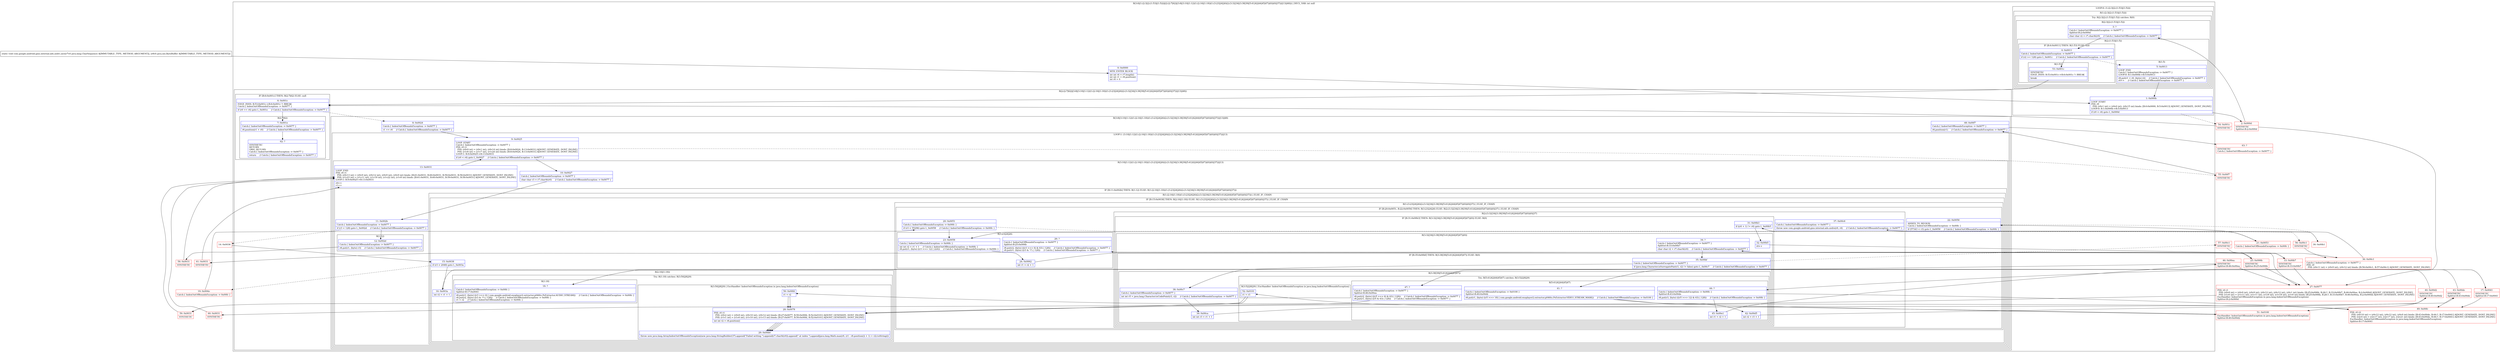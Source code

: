 digraph "CFG forcom.google.android.gms.internal.ads.zzdrc.zzc(Ljava\/lang\/CharSequence;Ljava\/nio\/ByteBuffer;)V" {
subgraph cluster_Region_1255021171 {
label = "R(3:0|(1:(2:3|(2:(1:53)|(1:5))))|(2:(2:7|62)|(3:8|(3:10|(1:12)(1:(2:16|(1:18))(1:(3:23|24|26)(2:(3:32|34|(3:38|39|(5:41|42|44|45|47))(0))(0)|37)))|13)|48))) | DECL_VAR: int null\l";
node [shape=record,color=blue];
Node_0 [shape=record,label="{0\:\ 0x0000|MTH_ENTER_BLOCK\l|int int r4 = r7.length()\lint int r1 = r8.position()\lint r0 = 0\l}"];
subgraph cluster_LoopRegion_684706994 {
label = "LOOP:0: (1:(2:3|(2:(1:53)|(1:5))))";
node [shape=record,color=blue];
Node_1 [shape=record,label="{1\:\ 0x000b|LOOP_START\lPHI: r0 \l  PHI: (r0v1 int) = (r0v0 int), (r0v15 int) binds: [B:0:0x0000, B:5:0x0013] A[DONT_GENERATE, DONT_INLINE]\lLOOP:0: B:1:0x000b\-\>B:5:0x0013\l|if (r0 \< r4) goto L_0x000d\l}"];
subgraph cluster_Region_943168644 {
label = "R(1:(2:3|(2:(1:53)|(1:5))))";
node [shape=record,color=blue];
subgraph cluster_TryCatchRegion_1203211491 {
label = "Try: R(2:3|(2:(1:53)|(1:5))) catches: R(0)";
node [shape=record,color=blue];
subgraph cluster_Region_1412163080 {
label = "R(2:3|(2:(1:53)|(1:5)))";
node [shape=record,color=blue];
Node_3 [shape=record,label="{3\:\ ?|Catch:\{ IndexOutOfBoundsException \-\> 0x0077 \}\lSplitter:B:2:0x000d\l|char char r2 = r7.charAt(r0)     \/\/ Catch:\{ IndexOutOfBoundsException \-\> 0x0077 \}\l}"];
subgraph cluster_Region_1727114401 {
label = "R(2:(1:53)|(1:5))";
node [shape=record,color=blue];
subgraph cluster_IfRegion_1978569017 {
label = "IF [B:4:0x0011] THEN: R(1:53) ELSE: null";
node [shape=record,color=blue];
Node_4 [shape=record,label="{4\:\ 0x0011|Catch:\{ IndexOutOfBoundsException \-\> 0x0077 \}\l|if (r2 \>= 128) goto L_0x001c     \/\/ Catch:\{ IndexOutOfBoundsException \-\> 0x0077 \}\l}"];
subgraph cluster_Region_2002233086 {
label = "R(1:53)";
node [shape=record,color=blue];
Node_53 [shape=record,label="{53\:\ 0x001c|SYNTHETIC\lEDGE_INSN: B:53:0x001c\-\>B:6:0x001c ?: BREAK  \l|break\l}"];
}
}
subgraph cluster_Region_2108589182 {
label = "R(1:5)";
node [shape=record,color=blue];
Node_5 [shape=record,label="{5\:\ 0x0013|LOOP_END\lCatch:\{ IndexOutOfBoundsException \-\> 0x0077 \}\lLOOP:0: B:1:0x000b\-\>B:5:0x0013\l|r8.put(r1 + r0, (byte) r2)     \/\/ Catch:\{ IndexOutOfBoundsException \-\> 0x0077 \}\lr0++     \/\/ Catch:\{ IndexOutOfBoundsException \-\> 0x0077 \}\l}"];
}
}
}
subgraph cluster_Region_1937823532 {
label = "R(0) | ExcHandler: IndexOutOfBoundsException (e java.lang.IndexOutOfBoundsException)\l";
node [shape=record,color=blue];
}
}
}
}
subgraph cluster_Region_137071915 {
label = "R(2:(2:7|62)|(3:8|(3:10|(1:12)(1:(2:16|(1:18))(1:(3:23|24|26)(2:(3:32|34|(3:38|39|(5:41|42|44|45|47))(0))(0)|37)))|13)|48))";
node [shape=record,color=blue];
subgraph cluster_IfRegion_1793633170 {
label = "IF [B:6:0x001c] THEN: R(2:7|62) ELSE: null";
node [shape=record,color=blue];
Node_6 [shape=record,label="{6\:\ 0x001c|EDGE_INSN: B:53:0x001c\-\>B:6:0x001c ?: BREAK  \lCatch:\{ IndexOutOfBoundsException \-\> 0x0077 \}\l|if (r0 == r4) goto L_0x001e     \/\/ Catch:\{ IndexOutOfBoundsException \-\> 0x0077 \}\l}"];
subgraph cluster_Region_476778040 {
label = "R(2:7|62)";
node [shape=record,color=blue];
Node_7 [shape=record,label="{7\:\ 0x001e|Catch:\{ IndexOutOfBoundsException \-\> 0x0077 \}\l|r8.position(r1 + r0)     \/\/ Catch:\{ IndexOutOfBoundsException \-\> 0x0077 \}\l}"];
Node_62 [shape=record,label="{62\:\ ?|SYNTHETIC\lRETURN\lORIG_RETURN\lCatch:\{ IndexOutOfBoundsException \-\> 0x0077 \}\l|return     \/\/ Catch:\{ IndexOutOfBoundsException \-\> 0x0077 \}\l}"];
}
}
subgraph cluster_Region_1628004583 {
label = "R(3:8|(3:10|(1:12)(1:(2:16|(1:18))(1:(3:23|24|26)(2:(3:32|34|(3:38|39|(5:41|42|44|45|47))(0))(0)|37)))|13)|48)";
node [shape=record,color=blue];
Node_8 [shape=record,label="{8\:\ 0x0024|Catch:\{ IndexOutOfBoundsException \-\> 0x0077 \}\l|r1 += r0     \/\/ Catch:\{ IndexOutOfBoundsException \-\> 0x0077 \}\l}"];
subgraph cluster_LoopRegion_575244503 {
label = "LOOP:1: (3:10|(1:12)(1:(2:16|(1:18))(1:(3:23|24|26)(2:(3:32|34|(3:38|39|(5:41|42|44|45|47))(0))(0)|37)))|13)";
node [shape=record,color=blue];
Node_9 [shape=record,label="{9\:\ 0x0025|LOOP_START\lCatch:\{ IndexOutOfBoundsException \-\> 0x0077 \}\lPHI: r0 r1 \l  PHI: (r0v9 int) = (r0v1 int), (r0v14 int) binds: [B:8:0x0024, B:13:0x0031] A[DONT_GENERATE, DONT_INLINE]\l  PHI: (r1v8 int) = (r1v7 int), (r1v24 int) binds: [B:8:0x0024, B:13:0x0031] A[DONT_GENERATE, DONT_INLINE]\lLOOP:1: B:9:0x0025\-\>B:13:0x0031\l|if (r0 \< r4) goto L_0x0027     \/\/ Catch:\{ IndexOutOfBoundsException \-\> 0x0077 \}\l}"];
subgraph cluster_Region_348917083 {
label = "R(3:10|(1:12)(1:(2:16|(1:18))(1:(3:23|24|26)(2:(3:32|34|(3:38|39|(5:41|42|44|45|47))(0))(0)|37)))|13)";
node [shape=record,color=blue];
Node_10 [shape=record,label="{10\:\ 0x0027|Catch:\{ IndexOutOfBoundsException \-\> 0x0077 \}\l|char char r3 = r7.charAt(r0)     \/\/ Catch:\{ IndexOutOfBoundsException \-\> 0x0077 \}\l}"];
subgraph cluster_IfRegion_185174863 {
label = "IF [B:11:0x002b] THEN: R(1:12) ELSE: R(1:(2:16|(1:18))(1:(3:23|24|26)(2:(3:32|34|(3:38|39|(5:41|42|44|45|47))(0))(0)|37)))";
node [shape=record,color=blue];
Node_11 [shape=record,label="{11\:\ 0x002b|Catch:\{ IndexOutOfBoundsException \-\> 0x0077 \}\l|if (r3 \< 128) goto L_0x002d     \/\/ Catch:\{ IndexOutOfBoundsException \-\> 0x0077 \}\l}"];
subgraph cluster_Region_1442689913 {
label = "R(1:12)";
node [shape=record,color=blue];
Node_12 [shape=record,label="{12\:\ 0x002d|Catch:\{ IndexOutOfBoundsException \-\> 0x0077 \}\l|r8.put(r1, (byte) r3)     \/\/ Catch:\{ IndexOutOfBoundsException \-\> 0x0077 \}\l}"];
}
subgraph cluster_Region_1666493483 {
label = "R(1:(2:16|(1:18))(1:(3:23|24|26)(2:(3:32|34|(3:38|39|(5:41|42|44|45|47))(0))(0)|37))) | ELSE_IF_CHAIN\l";
node [shape=record,color=blue];
subgraph cluster_IfRegion_2062058950 {
label = "IF [B:15:0x0038] THEN: R(2:16|(1:18)) ELSE: R(1:(3:23|24|26)(2:(3:32|34|(3:38|39|(5:41|42|44|45|47))(0))(0)|37)) | ELSE_IF_CHAIN\l";
node [shape=record,color=blue];
Node_15 [shape=record,label="{15\:\ 0x0038|if (r3 \< 2048) goto L_0x003a\l}"];
subgraph cluster_Region_565168712 {
label = "R(2:16|(1:18))";
node [shape=record,color=blue];
Node_16 [shape=record,label="{16\:\ 0x003a|int r2 = r1 + 1\l}"];
subgraph cluster_TryCatchRegion_696162025 {
label = "Try: R(1:18) catches: R(3:50|28|29)";
node [shape=record,color=blue];
subgraph cluster_Region_1502742957 {
label = "R(1:18)";
node [shape=record,color=blue];
Node_18 [shape=record,label="{18\:\ ?|Catch:\{ IndexOutOfBoundsException \-\> 0x00fc \}\lSplitter:B:17:0x0041\l|r8.put(r1, (byte) ((r3 \>\>\> 6) \| com.google.android.exoplayer2.extractor.p046ts.PsExtractor.AUDIO_STREAM))     \/\/ Catch:\{ IndexOutOfBoundsException \-\> 0x00fc \}\lr8.put(r2, (byte) ((r3 & '?') \| 128))     \/\/ Catch:\{ IndexOutOfBoundsException \-\> 0x00fc \}\lr1 = r2     \/\/ Catch:\{ IndexOutOfBoundsException \-\> 0x00fc \}\l}"];
}
subgraph cluster_Region_266879777 {
label = "R(3:50|28|29) | ExcHandler: IndexOutOfBoundsException (e java.lang.IndexOutOfBoundsException)\l";
node [shape=record,color=blue];
Node_50 [shape=record,label="{50\:\ 0x00fd|r1 = r2\l}"];
Node_28 [shape=record,label="{28\:\ 0x0078|PHI: r0 r1 \l  PHI: (r0v2 int) = (r0v8 int), (r0v10 int), (r0v12 int) binds: [B:27:0x0077, B:50:0x00fd, B:52:0x0101] A[DONT_GENERATE, DONT_INLINE]\l  PHI: (r1v1 int) = (r1v6 int), (r1v10 int), (r1v13 int) binds: [B:27:0x0077, B:50:0x00fd, B:52:0x0101] A[DONT_GENERATE, DONT_INLINE]\l|int int r2 = r8.position()\l}"];
Node_29 [shape=record,label="{29\:\ 0x00b0|throw new java.lang.ArrayIndexOutOfBoundsException(new java.lang.StringBuilder(37).append(\"Failed writing \").append(r7.charAt(r0)).append(\" at index \").append(java.lang.Math.max(r0, (r1 \- r8.position()) + 1) + r2).toString())\l}"];
}
}
}
subgraph cluster_Region_1555176797 {
label = "R(1:(3:23|24|26)(2:(3:32|34|(3:38|39|(5:41|42|44|45|47))(0))(0)|37)) | ELSE_IF_CHAIN\l";
node [shape=record,color=blue];
subgraph cluster_IfRegion_963288409 {
label = "IF [B:20:0x0051, B:22:0x0056] THEN: R(3:23|24|26) ELSE: R(2:(3:32|34|(3:38|39|(5:41|42|44|45|47))(0))(0)|37) | ELSE_IF_CHAIN\l";
node [shape=record,color=blue];
Node_20 [shape=record,label="{20\:\ 0x0051|Catch:\{ IndexOutOfBoundsException \-\> 0x00fc \}\l|if (r3 \< 55296) goto L_0x0058     \/\/ Catch:\{ IndexOutOfBoundsException \-\> 0x00fc \}\l}"];
Node_22 [shape=record,label="{22\:\ 0x0056|ADDED_TO_REGION\lCatch:\{ IndexOutOfBoundsException \-\> 0x00fc \}\l|if (57343 \< r3) goto L_0x0058     \/\/ Catch:\{ IndexOutOfBoundsException \-\> 0x00fc \}\l}"];
subgraph cluster_Region_1735740616 {
label = "R(3:23|24|26)";
node [shape=record,color=blue];
Node_23 [shape=record,label="{23\:\ 0x0058|Catch:\{ IndexOutOfBoundsException \-\> 0x00fc \}\l|int int r2 = r1 + 1     \/\/ Catch:\{ IndexOutOfBoundsException \-\> 0x00fc \}\lr8.put(r1, (byte) ((r3 \>\>\> 12) \| 224))     \/\/ Catch:\{ IndexOutOfBoundsException \-\> 0x00fc \}\l}"];
Node_24 [shape=record,label="{24\:\ 0x0062|int r1 = r2 + 1\l}"];
Node_26 [shape=record,label="{26\:\ ?|Catch:\{ IndexOutOfBoundsException \-\> 0x0077 \}\lSplitter:B:25:0x006b\l|r8.put(r2, (byte) (((r3 \>\>\> 6) & 63) \| 128))     \/\/ Catch:\{ IndexOutOfBoundsException \-\> 0x0077 \}\lr8.put(r1, (byte) ((r3 & '?') \| 128))     \/\/ Catch:\{ IndexOutOfBoundsException \-\> 0x0077 \}\l}"];
}
subgraph cluster_Region_1309861516 {
label = "R(2:(3:32|34|(3:38|39|(5:41|42|44|45|47))(0))(0)|37)";
node [shape=record,color=blue];
subgraph cluster_IfRegion_409863023 {
label = "IF [B:31:0x00b3] THEN: R(3:32|34|(3:38|39|(5:41|42|44|45|47))(0)) ELSE: R(0)";
node [shape=record,color=blue];
Node_31 [shape=record,label="{31\:\ 0x00b3|if ((r0 + 1) != r4) goto L_0x00b5\l}"];
subgraph cluster_Region_1828058772 {
label = "R(3:32|34|(3:38|39|(5:41|42|44|45|47))(0))";
node [shape=record,color=blue];
Node_32 [shape=record,label="{32\:\ 0x00b5|r0++\l}"];
Node_34 [shape=record,label="{34\:\ ?|Catch:\{ IndexOutOfBoundsException \-\> 0x0077 \}\lSplitter:B:33:0x00b7\l|char char r2 = r7.charAt(r0)     \/\/ Catch:\{ IndexOutOfBoundsException \-\> 0x0077 \}\l}"];
subgraph cluster_IfRegion_855259098 {
label = "IF [B:35:0x00bf] THEN: R(3:38|39|(5:41|42|44|45|47)) ELSE: R(0)";
node [shape=record,color=blue];
Node_35 [shape=record,label="{35\:\ 0x00bf|Catch:\{ IndexOutOfBoundsException \-\> 0x0077 \}\l|if (java.lang.Character.isSurrogatePair(r3, r2) != false) goto L_0x00c7     \/\/ Catch:\{ IndexOutOfBoundsException \-\> 0x0077 \}\l}"];
subgraph cluster_Region_682305399 {
label = "R(3:38|39|(5:41|42|44|45|47))";
node [shape=record,color=blue];
Node_38 [shape=record,label="{38\:\ 0x00c7|Catch:\{ IndexOutOfBoundsException \-\> 0x0077 \}\l|int int r5 = java.lang.Character.toCodePoint(r3, r2)     \/\/ Catch:\{ IndexOutOfBoundsException \-\> 0x0077 \}\l}"];
Node_39 [shape=record,label="{39\:\ 0x00ca|int int r3 = r1 + 1\l}"];
subgraph cluster_TryCatchRegion_136614197 {
label = "Try: R(5:41|42|44|45|47) catches: R(3:52|28|29)";
node [shape=record,color=blue];
subgraph cluster_Region_338600258 {
label = "R(5:41|42|44|45|47)";
node [shape=record,color=blue];
Node_41 [shape=record,label="{41\:\ ?|Catch:\{ IndexOutOfBoundsException \-\> 0x0100 \}\lSplitter:B:40:0x00d2\l|r8.put(r1, (byte) ((r5 \>\>\> 18) \| com.google.android.exoplayer2.extractor.p046ts.PsExtractor.VIDEO_STREAM_MASK))     \/\/ Catch:\{ IndexOutOfBoundsException \-\> 0x0100 \}\l}"];
Node_42 [shape=record,label="{42\:\ 0x00d5|int r2 = r3 + 1\l}"];
Node_44 [shape=record,label="{44\:\ ?|Catch:\{ IndexOutOfBoundsException \-\> 0x00fc \}\lSplitter:B:43:0x00de\l|r8.put(r3, (byte) (((r5 \>\>\> 12) & 63) \| 128))     \/\/ Catch:\{ IndexOutOfBoundsException \-\> 0x00fc \}\l}"];
Node_45 [shape=record,label="{45\:\ 0x00e1|int r1 = r2 + 1\l}"];
Node_47 [shape=record,label="{47\:\ ?|Catch:\{ IndexOutOfBoundsException \-\> 0x0077 \}\lSplitter:B:46:0x00ea\l|r8.put(r2, (byte) (((r5 \>\>\> 6) & 63) \| 128))     \/\/ Catch:\{ IndexOutOfBoundsException \-\> 0x0077 \}\lr8.put(r1, (byte) ((r5 & 63) \| 128))     \/\/ Catch:\{ IndexOutOfBoundsException \-\> 0x0077 \}\l}"];
}
subgraph cluster_Region_1049292844 {
label = "R(3:52|28|29) | ExcHandler: IndexOutOfBoundsException (e java.lang.IndexOutOfBoundsException)\l";
node [shape=record,color=blue];
Node_52 [shape=record,label="{52\:\ 0x0101|r1 = r3\l}"];
Node_28 [shape=record,label="{28\:\ 0x0078|PHI: r0 r1 \l  PHI: (r0v2 int) = (r0v8 int), (r0v10 int), (r0v12 int) binds: [B:27:0x0077, B:50:0x00fd, B:52:0x0101] A[DONT_GENERATE, DONT_INLINE]\l  PHI: (r1v1 int) = (r1v6 int), (r1v10 int), (r1v13 int) binds: [B:27:0x0077, B:50:0x00fd, B:52:0x0101] A[DONT_GENERATE, DONT_INLINE]\l|int int r2 = r8.position()\l}"];
Node_29 [shape=record,label="{29\:\ 0x00b0|throw new java.lang.ArrayIndexOutOfBoundsException(new java.lang.StringBuilder(37).append(\"Failed writing \").append(r7.charAt(r0)).append(\" at index \").append(java.lang.Math.max(r0, (r1 \- r8.position()) + 1) + r2).toString())\l}"];
}
}
}
subgraph cluster_Region_1322734062 {
label = "R(0)";
node [shape=record,color=blue];
}
}
}
subgraph cluster_Region_331570947 {
label = "R(0)";
node [shape=record,color=blue];
}
}
Node_37 [shape=record,label="{37\:\ 0x00c6|Catch:\{ IndexOutOfBoundsException \-\> 0x0077 \}\l|throw new com.google.android.gms.internal.ads.zzdre(r0, r4)     \/\/ Catch:\{ IndexOutOfBoundsException \-\> 0x0077 \}\l}"];
}
}
}
}
}
}
Node_13 [shape=record,label="{13\:\ 0x0031|LOOP_END\lPHI: r0 r1 \l  PHI: (r0v13 int) = (r0v9 int), (r0v12 int), (r0v9 int), (r0v9 int) binds: [B:61:0x0031, B:60:0x0031, B:59:0x0031, B:58:0x0031] A[DONT_GENERATE, DONT_INLINE]\l  PHI: (r1v23 int) = (r1v11 int), (r1v18 int), (r1v22 int), (r1v8 int) binds: [B:61:0x0031, B:60:0x0031, B:59:0x0031, B:58:0x0031] A[DONT_GENERATE, DONT_INLINE]\lLOOP:1: B:9:0x0025\-\>B:13:0x0031\l|r0++\lr1++\l}"];
}
}
Node_48 [shape=record,label="{48\:\ 0x00f7|Catch:\{ IndexOutOfBoundsException \-\> 0x0077 \}\l|r8.position(r1)     \/\/ Catch:\{ IndexOutOfBoundsException \-\> 0x0077 \}\l}"];
}
}
}
subgraph cluster_Region_1937823532 {
label = "R(0) | ExcHandler: IndexOutOfBoundsException (e java.lang.IndexOutOfBoundsException)\l";
node [shape=record,color=blue];
}
subgraph cluster_Region_266879777 {
label = "R(3:50|28|29) | ExcHandler: IndexOutOfBoundsException (e java.lang.IndexOutOfBoundsException)\l";
node [shape=record,color=blue];
Node_50 [shape=record,label="{50\:\ 0x00fd|r1 = r2\l}"];
Node_28 [shape=record,label="{28\:\ 0x0078|PHI: r0 r1 \l  PHI: (r0v2 int) = (r0v8 int), (r0v10 int), (r0v12 int) binds: [B:27:0x0077, B:50:0x00fd, B:52:0x0101] A[DONT_GENERATE, DONT_INLINE]\l  PHI: (r1v1 int) = (r1v6 int), (r1v10 int), (r1v13 int) binds: [B:27:0x0077, B:50:0x00fd, B:52:0x0101] A[DONT_GENERATE, DONT_INLINE]\l|int int r2 = r8.position()\l}"];
Node_29 [shape=record,label="{29\:\ 0x00b0|throw new java.lang.ArrayIndexOutOfBoundsException(new java.lang.StringBuilder(37).append(\"Failed writing \").append(r7.charAt(r0)).append(\" at index \").append(java.lang.Math.max(r0, (r1 \- r8.position()) + 1) + r2).toString())\l}"];
}
subgraph cluster_Region_1049292844 {
label = "R(3:52|28|29) | ExcHandler: IndexOutOfBoundsException (e java.lang.IndexOutOfBoundsException)\l";
node [shape=record,color=blue];
Node_52 [shape=record,label="{52\:\ 0x0101|r1 = r3\l}"];
Node_28 [shape=record,label="{28\:\ 0x0078|PHI: r0 r1 \l  PHI: (r0v2 int) = (r0v8 int), (r0v10 int), (r0v12 int) binds: [B:27:0x0077, B:50:0x00fd, B:52:0x0101] A[DONT_GENERATE, DONT_INLINE]\l  PHI: (r1v1 int) = (r1v6 int), (r1v10 int), (r1v13 int) binds: [B:27:0x0077, B:50:0x00fd, B:52:0x0101] A[DONT_GENERATE, DONT_INLINE]\l|int int r2 = r8.position()\l}"];
Node_29 [shape=record,label="{29\:\ 0x00b0|throw new java.lang.ArrayIndexOutOfBoundsException(new java.lang.StringBuilder(37).append(\"Failed writing \").append(r7.charAt(r0)).append(\" at index \").append(java.lang.Math.max(r0, (r1 \- r8.position()) + 1) + r2).toString())\l}"];
}
Node_2 [shape=record,color=red,label="{2\:\ 0x000d|SYNTHETIC\lSplitter:B:2:0x000d\l}"];
Node_14 [shape=record,color=red,label="{14\:\ 0x0036}"];
Node_17 [shape=record,color=red,label="{17\:\ 0x0041|SYNTHETIC\lSplitter:B:17:0x0041\l}"];
Node_19 [shape=record,color=red,label="{19\:\ 0x004e|Catch:\{ IndexOutOfBoundsException \-\> 0x00fc \}\l}"];
Node_21 [shape=record,color=red,label="{21\:\ 0x0053|Catch:\{ IndexOutOfBoundsException \-\> 0x00fc \}\l}"];
Node_25 [shape=record,color=red,label="{25\:\ 0x006b|SYNTHETIC\lSplitter:B:25:0x006b\l}"];
Node_27 [shape=record,color=red,label="{27\:\ 0x0077|PHI: r0 r1 \l  PHI: (r0v8 int) = (r0v9 int), (r0v9 int), (r0v12 int), (r0v12 int), (r0v1 int) binds: [B:25:0x006b, B:26:?, B:33:0x00b7, B:46:0x00ea, B:2:0x000d] A[DONT_GENERATE, DONT_INLINE]\l  PHI: (r1v6 int) = (r1v11 int), (r1v11 int), (r1v8 int), (r1v18 int), (r1v0 int) binds: [B:25:0x006b, B:26:?, B:33:0x00b7, B:46:0x00ea, B:2:0x000d] A[DONT_GENERATE, DONT_INLINE]\lExcHandler: IndexOutOfBoundsException (e java.lang.IndexOutOfBoundsException)\lSplitter:B:2:0x000d\l}"];
Node_30 [shape=record,color=red,label="{30\:\ 0x00b1}"];
Node_33 [shape=record,color=red,label="{33\:\ 0x00b7|SYNTHETIC\lSplitter:B:33:0x00b7\l}"];
Node_36 [shape=record,color=red,label="{36\:\ 0x00c1|Catch:\{ IndexOutOfBoundsException \-\> 0x0077 \}\lPHI: r0 \l  PHI: (r0v11 int) = (r0v9 int), (r0v12 int) binds: [B:56:0x00c1, B:57:0x00c1] A[DONT_GENERATE, DONT_INLINE]\l}"];
Node_40 [shape=record,color=red,label="{40\:\ 0x00d2|SYNTHETIC\lSplitter:B:40:0x00d2\l}"];
Node_43 [shape=record,color=red,label="{43\:\ 0x00de|SYNTHETIC\lSplitter:B:43:0x00de\l}"];
Node_46 [shape=record,color=red,label="{46\:\ 0x00ea|SYNTHETIC\lSplitter:B:46:0x00ea\l}"];
Node_49 [shape=record,color=red,label="{49\:\ 0x00fc|PHI: r0 r2 \l  PHI: (r0v10 int) = (r0v12 int), (r0v12 int), (r0v9 int) binds: [B:43:0x00de, B:44:?, B:17:0x0041] A[DONT_GENERATE, DONT_INLINE]\l  PHI: (r2v4 int) = (r2v17 int), (r2v17 int), (r2v21 int) binds: [B:43:0x00de, B:44:?, B:17:0x0041] A[DONT_GENERATE, DONT_INLINE]\lExcHandler: IndexOutOfBoundsException (e java.lang.IndexOutOfBoundsException)\lSplitter:B:17:0x0041\l}"];
Node_51 [shape=record,color=red,label="{51\:\ 0x0100|ExcHandler: IndexOutOfBoundsException (e java.lang.IndexOutOfBoundsException)\lSplitter:B:40:0x00d2\l}"];
Node_54 [shape=record,color=red,label="{54\:\ 0x001c|SYNTHETIC\l}"];
Node_55 [shape=record,color=red,label="{55\:\ 0x00f7|SYNTHETIC\l}"];
Node_56 [shape=record,color=red,label="{56\:\ 0x00c1|SYNTHETIC\l}"];
Node_57 [shape=record,color=red,label="{57\:\ 0x00c1|SYNTHETIC\l}"];
Node_58 [shape=record,color=red,label="{58\:\ 0x0031|SYNTHETIC\l}"];
Node_59 [shape=record,color=red,label="{59\:\ 0x0031|SYNTHETIC\l}"];
Node_60 [shape=record,color=red,label="{60\:\ 0x0031|SYNTHETIC\l}"];
Node_61 [shape=record,color=red,label="{61\:\ 0x0031|SYNTHETIC\l}"];
Node_63 [shape=record,color=red,label="{63\:\ ?|SYNTHETIC\lCatch:\{ IndexOutOfBoundsException \-\> 0x0077 \}\l}"];
MethodNode[shape=record,label="{static void com.google.android.gms.internal.ads.zzdrc.zzc((r7v0 java.lang.CharSequence A[IMMUTABLE_TYPE, METHOD_ARGUMENT]), (r8v0 java.nio.ByteBuffer A[IMMUTABLE_TYPE, METHOD_ARGUMENT])) }"];
MethodNode -> Node_0;
Node_0 -> Node_1;
Node_1 -> Node_2;
Node_1 -> Node_54[style=dashed];
Node_3 -> Node_4;
Node_4 -> Node_5[style=dashed];
Node_4 -> Node_53;
Node_53 -> Node_6;
Node_5 -> Node_1;
Node_6 -> Node_7;
Node_6 -> Node_8[style=dashed];
Node_7 -> Node_62;
Node_8 -> Node_9;
Node_9 -> Node_10;
Node_9 -> Node_55[style=dashed];
Node_10 -> Node_11;
Node_11 -> Node_12;
Node_11 -> Node_14[style=dashed];
Node_12 -> Node_58;
Node_15 -> Node_16;
Node_15 -> Node_19[style=dashed];
Node_16 -> Node_17;
Node_18 -> Node_59;
Node_50 -> Node_28;
Node_28 -> Node_29;
Node_20 -> Node_21[style=dashed];
Node_20 -> Node_23;
Node_22 -> Node_23;
Node_22 -> Node_30[style=dashed];
Node_23 -> Node_24;
Node_24 -> Node_25;
Node_26 -> Node_27;
Node_26 -> Node_61;
Node_31 -> Node_32;
Node_31 -> Node_56[style=dashed];
Node_32 -> Node_33;
Node_34 -> Node_35;
Node_35 -> Node_38;
Node_35 -> Node_57[style=dashed];
Node_38 -> Node_39;
Node_39 -> Node_40;
Node_41 -> Node_42;
Node_41 -> Node_51;
Node_42 -> Node_43;
Node_44 -> Node_45;
Node_44 -> Node_49;
Node_45 -> Node_46;
Node_47 -> Node_60;
Node_52 -> Node_28;
Node_28 -> Node_29;
Node_13 -> Node_9;
Node_48 -> Node_63;
Node_50 -> Node_28;
Node_28 -> Node_29;
Node_52 -> Node_28;
Node_28 -> Node_29;
Node_2 -> Node_3;
Node_2 -> Node_27;
Node_14 -> Node_15;
Node_17 -> Node_18;
Node_17 -> Node_49;
Node_19 -> Node_20;
Node_21 -> Node_22;
Node_25 -> Node_26;
Node_25 -> Node_27;
Node_27 -> Node_28;
Node_30 -> Node_31;
Node_33 -> Node_34;
Node_33 -> Node_27;
Node_36 -> Node_37;
Node_40 -> Node_41;
Node_40 -> Node_51;
Node_43 -> Node_44;
Node_43 -> Node_49;
Node_46 -> Node_47;
Node_46 -> Node_27;
Node_49 -> Node_50;
Node_51 -> Node_52;
Node_54 -> Node_6;
Node_55 -> Node_48;
Node_56 -> Node_36;
Node_57 -> Node_36;
Node_58 -> Node_13;
Node_59 -> Node_13;
Node_60 -> Node_13;
Node_61 -> Node_13;
}

